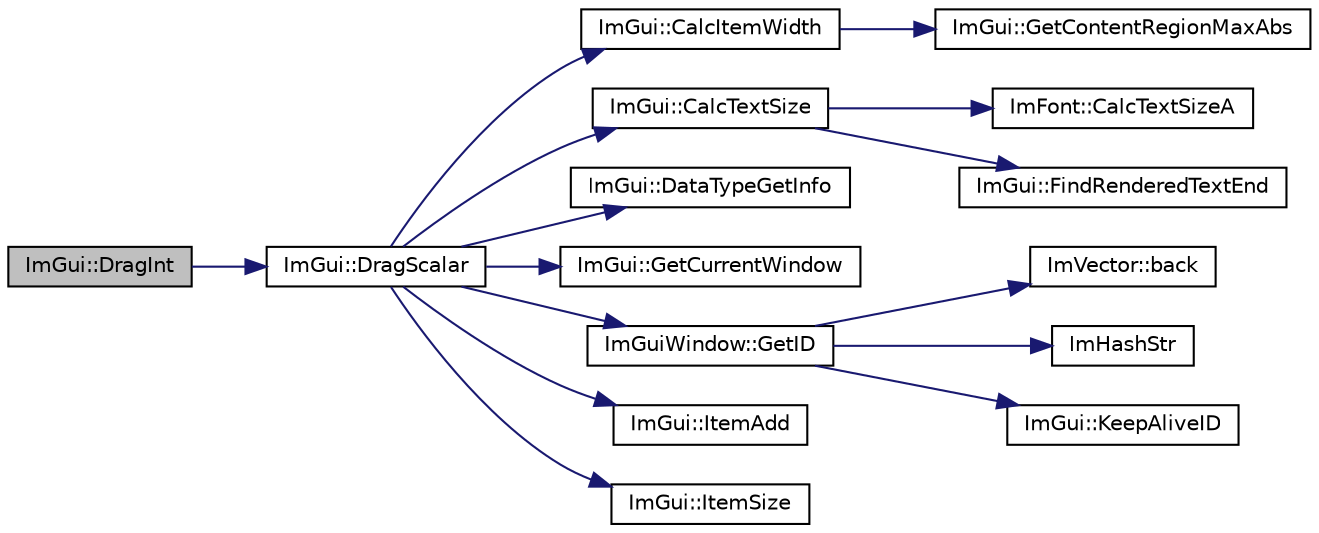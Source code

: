 digraph "ImGui::DragInt"
{
 // LATEX_PDF_SIZE
  edge [fontname="Helvetica",fontsize="10",labelfontname="Helvetica",labelfontsize="10"];
  node [fontname="Helvetica",fontsize="10",shape=record];
  rankdir="LR";
  Node1 [label="ImGui::DragInt",height=0.2,width=0.4,color="black", fillcolor="grey75", style="filled", fontcolor="black",tooltip=" "];
  Node1 -> Node2 [color="midnightblue",fontsize="10",style="solid",fontname="Helvetica"];
  Node2 [label="ImGui::DragScalar",height=0.2,width=0.4,color="black", fillcolor="white", style="filled",URL="$namespace_im_gui.html#a17d8926e8f44a6d00575b12081c51fe0",tooltip=" "];
  Node2 -> Node3 [color="midnightblue",fontsize="10",style="solid",fontname="Helvetica"];
  Node3 [label="ImGui::CalcItemWidth",height=0.2,width=0.4,color="black", fillcolor="white", style="filled",URL="$namespace_im_gui.html#ab3b3ba92ebd8bca4a552dd93321a1994",tooltip=" "];
  Node3 -> Node4 [color="midnightblue",fontsize="10",style="solid",fontname="Helvetica"];
  Node4 [label="ImGui::GetContentRegionMaxAbs",height=0.2,width=0.4,color="black", fillcolor="white", style="filled",URL="$namespace_im_gui.html#adc4d9b0d735ffae1f1598c4df038024c",tooltip=" "];
  Node2 -> Node5 [color="midnightblue",fontsize="10",style="solid",fontname="Helvetica"];
  Node5 [label="ImGui::CalcTextSize",height=0.2,width=0.4,color="black", fillcolor="white", style="filled",URL="$namespace_im_gui.html#a848b9db6cc4a186751c0ecebcaadc33b",tooltip=" "];
  Node5 -> Node6 [color="midnightblue",fontsize="10",style="solid",fontname="Helvetica"];
  Node6 [label="ImFont::CalcTextSizeA",height=0.2,width=0.4,color="black", fillcolor="white", style="filled",URL="$struct_im_font.html#ad67f64fd206ad197f4b93b1a1ae27cfe",tooltip=" "];
  Node5 -> Node7 [color="midnightblue",fontsize="10",style="solid",fontname="Helvetica"];
  Node7 [label="ImGui::FindRenderedTextEnd",height=0.2,width=0.4,color="black", fillcolor="white", style="filled",URL="$namespace_im_gui.html#a7671e1dbc803a31b06081b52a771d83f",tooltip=" "];
  Node2 -> Node8 [color="midnightblue",fontsize="10",style="solid",fontname="Helvetica"];
  Node8 [label="ImGui::DataTypeGetInfo",height=0.2,width=0.4,color="black", fillcolor="white", style="filled",URL="$namespace_im_gui.html#a5b25ed1443e5a28d5a5725892e896578",tooltip=" "];
  Node2 -> Node9 [color="midnightblue",fontsize="10",style="solid",fontname="Helvetica"];
  Node9 [label="ImGui::GetCurrentWindow",height=0.2,width=0.4,color="black", fillcolor="white", style="filled",URL="$namespace_im_gui.html#a7ceba68eca2b09fb6bf1ad88037e6203",tooltip=" "];
  Node2 -> Node10 [color="midnightblue",fontsize="10",style="solid",fontname="Helvetica"];
  Node10 [label="ImGuiWindow::GetID",height=0.2,width=0.4,color="black", fillcolor="white", style="filled",URL="$struct_im_gui_window.html#a66400a63bc0b54d7d29e08d1b1b1a42b",tooltip=" "];
  Node10 -> Node11 [color="midnightblue",fontsize="10",style="solid",fontname="Helvetica"];
  Node11 [label="ImVector::back",height=0.2,width=0.4,color="black", fillcolor="white", style="filled",URL="$struct_im_vector.html#a6da15f3c402099ed57078835ab942f8e",tooltip=" "];
  Node10 -> Node12 [color="midnightblue",fontsize="10",style="solid",fontname="Helvetica"];
  Node12 [label="ImHashStr",height=0.2,width=0.4,color="black", fillcolor="white", style="filled",URL="$imgui_8cpp.html#acd1b12694d0365b516bf7373f182eeee",tooltip=" "];
  Node10 -> Node13 [color="midnightblue",fontsize="10",style="solid",fontname="Helvetica"];
  Node13 [label="ImGui::KeepAliveID",height=0.2,width=0.4,color="black", fillcolor="white", style="filled",URL="$namespace_im_gui.html#a85a245c78a9f7c351636bdad6e60c488",tooltip=" "];
  Node2 -> Node14 [color="midnightblue",fontsize="10",style="solid",fontname="Helvetica"];
  Node14 [label="ImGui::ItemAdd",height=0.2,width=0.4,color="black", fillcolor="white", style="filled",URL="$namespace_im_gui.html#a03440eafb6ce299fcb92b2d2cda147a5",tooltip=" "];
  Node2 -> Node15 [color="midnightblue",fontsize="10",style="solid",fontname="Helvetica"];
  Node15 [label="ImGui::ItemSize",height=0.2,width=0.4,color="black", fillcolor="white", style="filled",URL="$namespace_im_gui.html#aeeb1ec6ae6548173dbf813e7df538c48",tooltip=" "];
}
